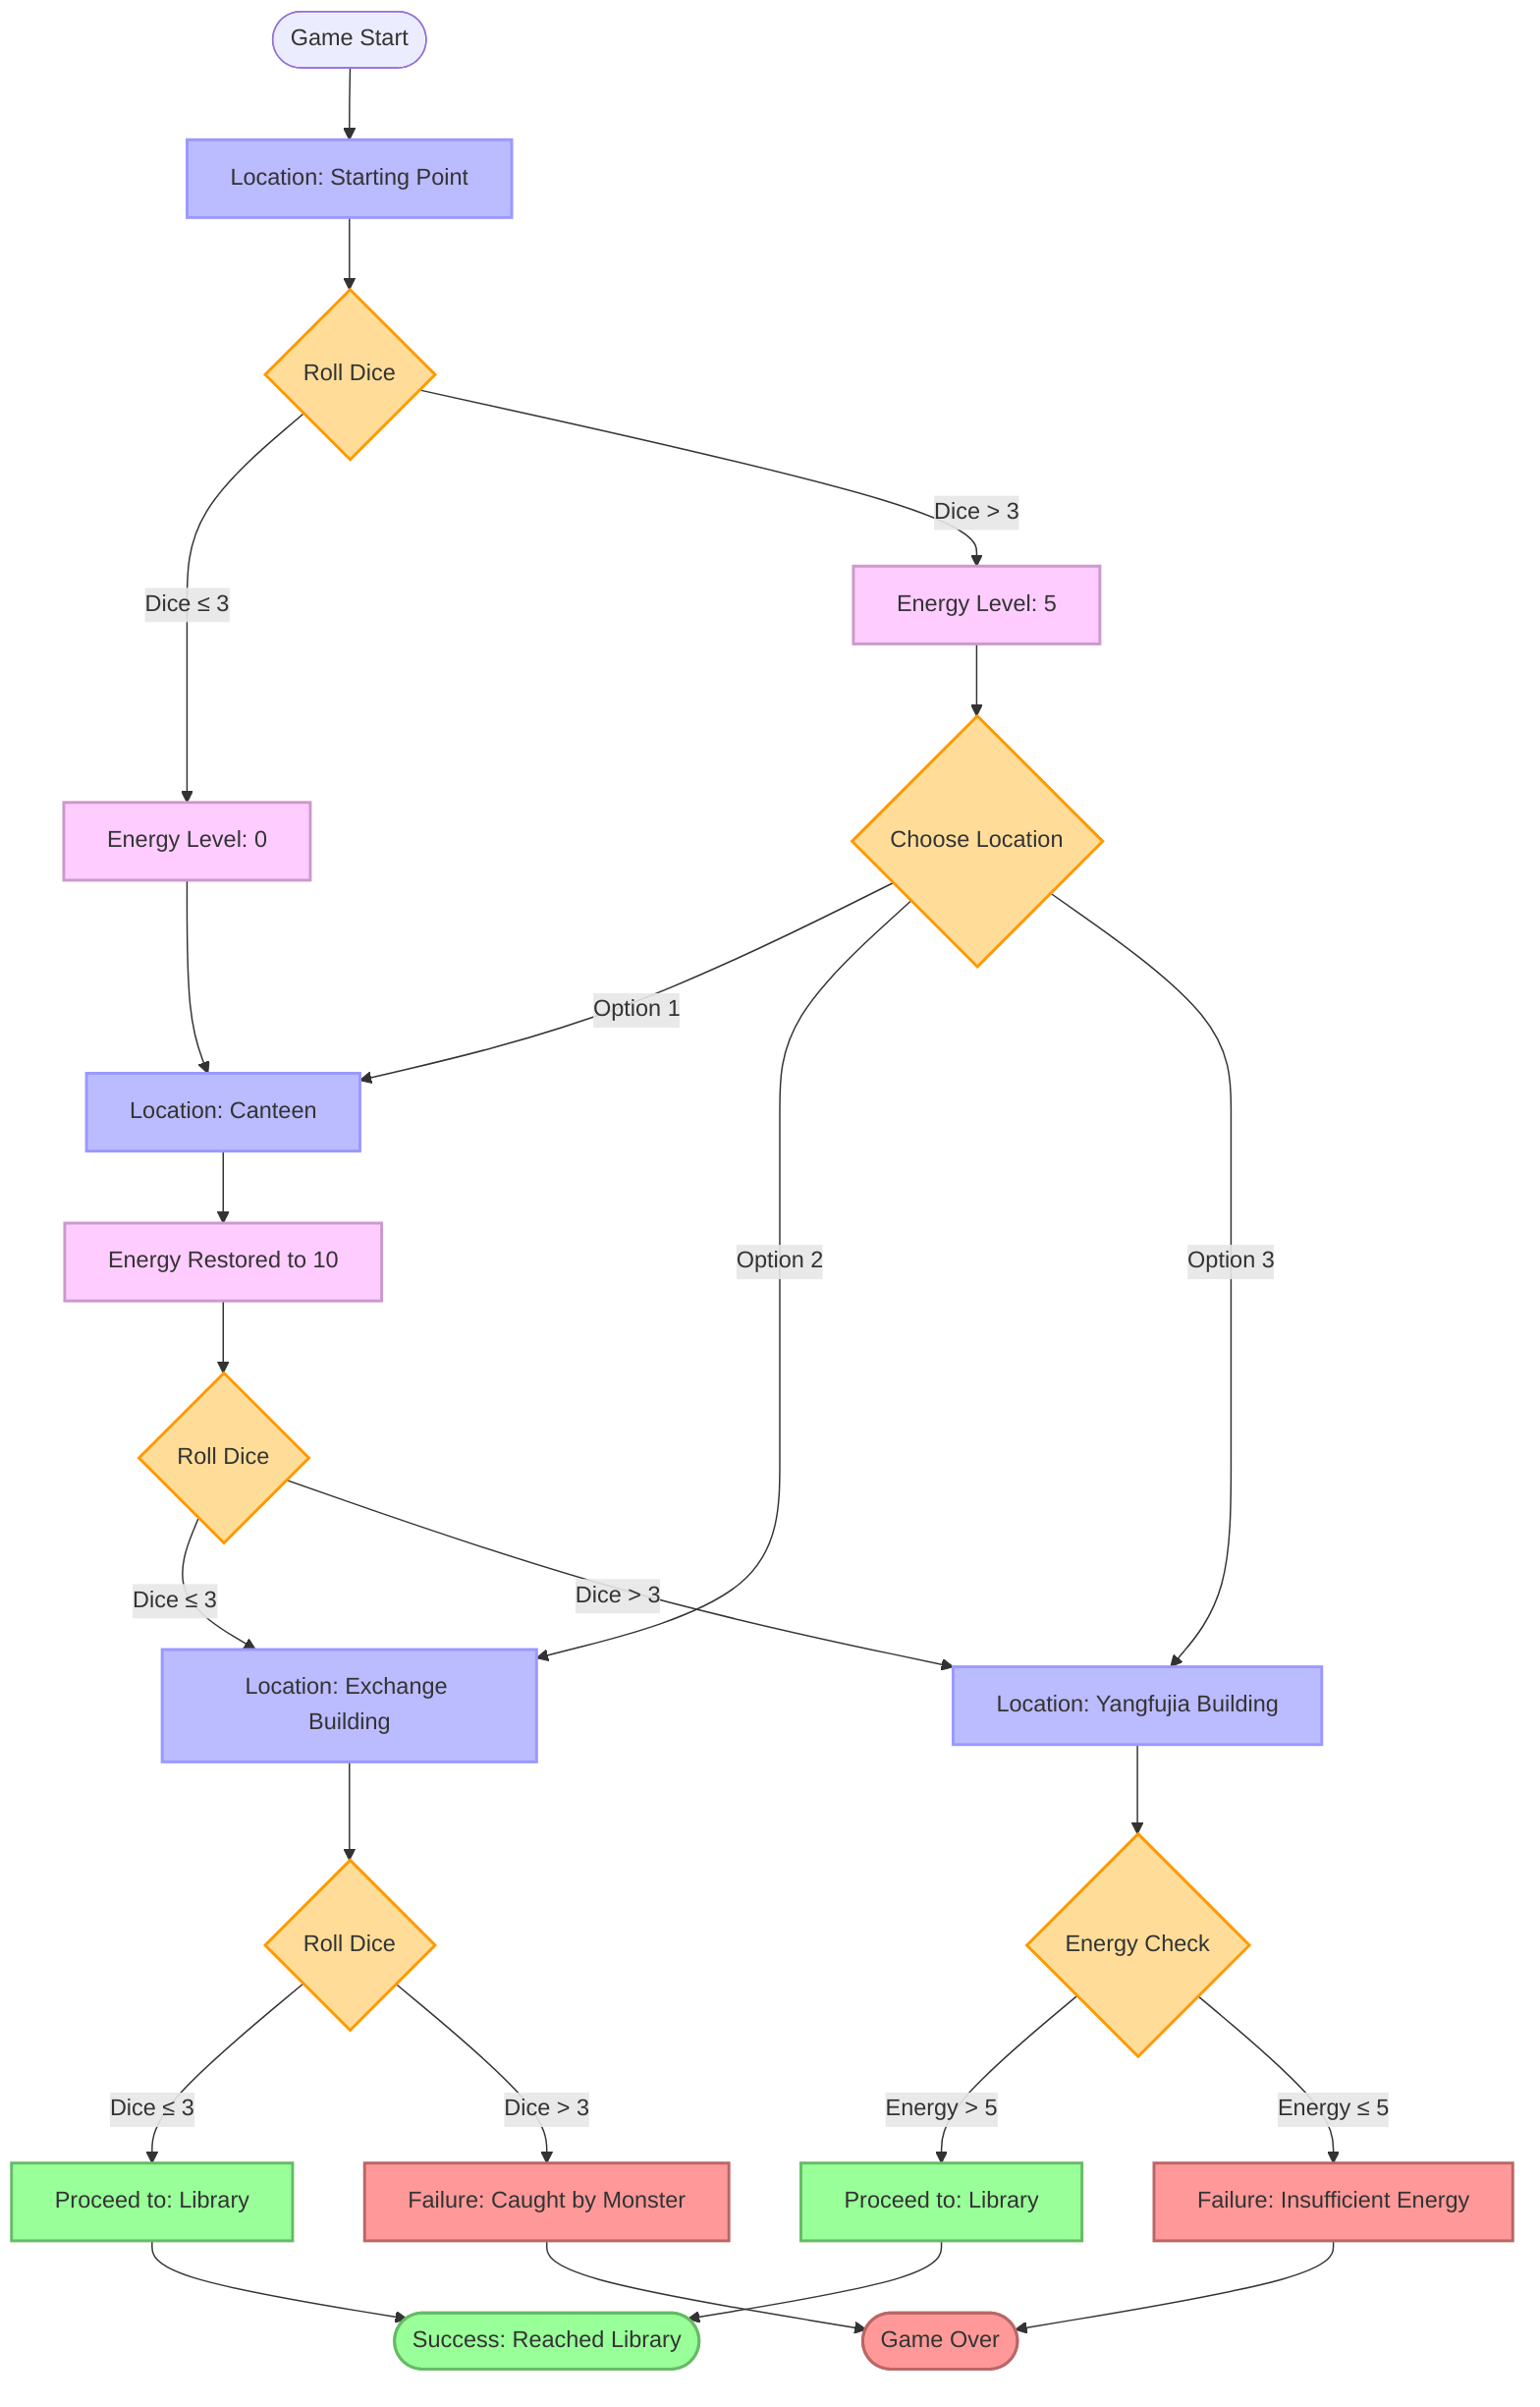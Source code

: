 flowchart TD
    Start([Game Start]) --> Hotel[Location: Starting Point]
    
    %% Decision paths from Starting Point
    Hotel --> DiceH{Roll Dice}
    
    %% Dice result less than or equal to 3
    DiceH -->|Dice ≤ 3| LowRollH[Energy Level: 0]
    LowRollH --> Canteen[Location: Canteen]
    
    %% Dice result greater than 3
    DiceH -->|Dice > 3| HighRollH[Energy Level: 5]
    HighRollH --> ChoiceH{Choose Location}
    ChoiceH -->|Option 1| Canteen
    ChoiceH -->|Option 2| CompBuild[Location: Exchange Building]
    ChoiceH -->|Option 3| ExBuild[Location: Yangfujia Building]
    
    %% Paths from Canteen
    Canteen --> EnergyRestore[Energy Restored to 10]
    EnergyRestore --> DiceC{Roll Dice}
    
    %% Canteen dice results
    DiceC -->|Dice ≤ 3| CompBuild
    DiceC -->|Dice > 3| ExBuild
    
    %% Paths from Exchange Building
    CompBuild --> DiceComp{Roll Dice}
    DiceComp -->|Dice ≤ 3| LibrarySuccessA[Proceed to: Library]
    DiceComp -->|Dice > 3| FailA[Failure: Caught by Monster]
    
    %% Paths from Yangfujia Building - coming directly from Starting Point
    ExBuild --> EnergyCheck{Energy Check}
    EnergyCheck -->|Energy > 5| LibrarySuccessB[Proceed to: Library]
    EnergyCheck -->|Energy ≤ 5| FailB[Failure: Insufficient Energy]
    
    %% Success paths converge at Library
    LibrarySuccessA --> Library([Success: Reached Library])
    LibrarySuccessB --> Library
    
    %% Failure paths
    FailA --> GameOver([Game Over])
    FailB --> GameOver
    
    %% Path markers and colors
    classDef success fill:#9f9,stroke:#6b6,stroke-width:2px;
    classDef failure fill:#f99,stroke:#b66,stroke-width:2px;
    classDef location fill:#bbf,stroke:#99f,stroke-width:2px;
    classDef decision fill:#fd9,stroke:#f90,stroke-width:2px;
    classDef energy fill:#fcf,stroke:#c9c,stroke-width:2px;
    
    class LibrarySuccessA,LibrarySuccessB,Library success;
    class FailA,FailB,GameOver failure;
    class Hotel,Canteen,CompBuild,ExBuild location;
    class DiceH,DiceC,DiceComp,ChoiceH,EnergyCheck decision;
    class LowRollH,HighRollH,EnergyRestore energy;